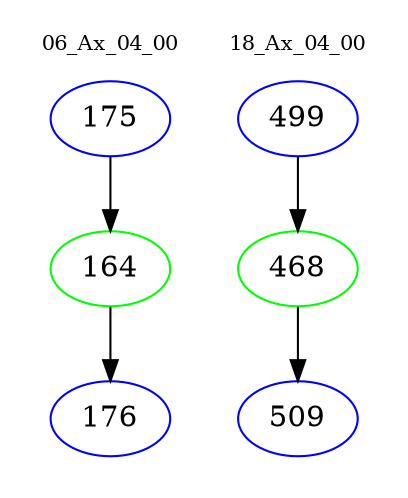 digraph{
subgraph cluster_0 {
color = white
label = "06_Ax_04_00";
fontsize=10;
T0_175 [label="175", color="blue"]
T0_175 -> T0_164 [color="black"]
T0_164 [label="164", color="green"]
T0_164 -> T0_176 [color="black"]
T0_176 [label="176", color="blue"]
}
subgraph cluster_1 {
color = white
label = "18_Ax_04_00";
fontsize=10;
T1_499 [label="499", color="blue"]
T1_499 -> T1_468 [color="black"]
T1_468 [label="468", color="green"]
T1_468 -> T1_509 [color="black"]
T1_509 [label="509", color="blue"]
}
}
